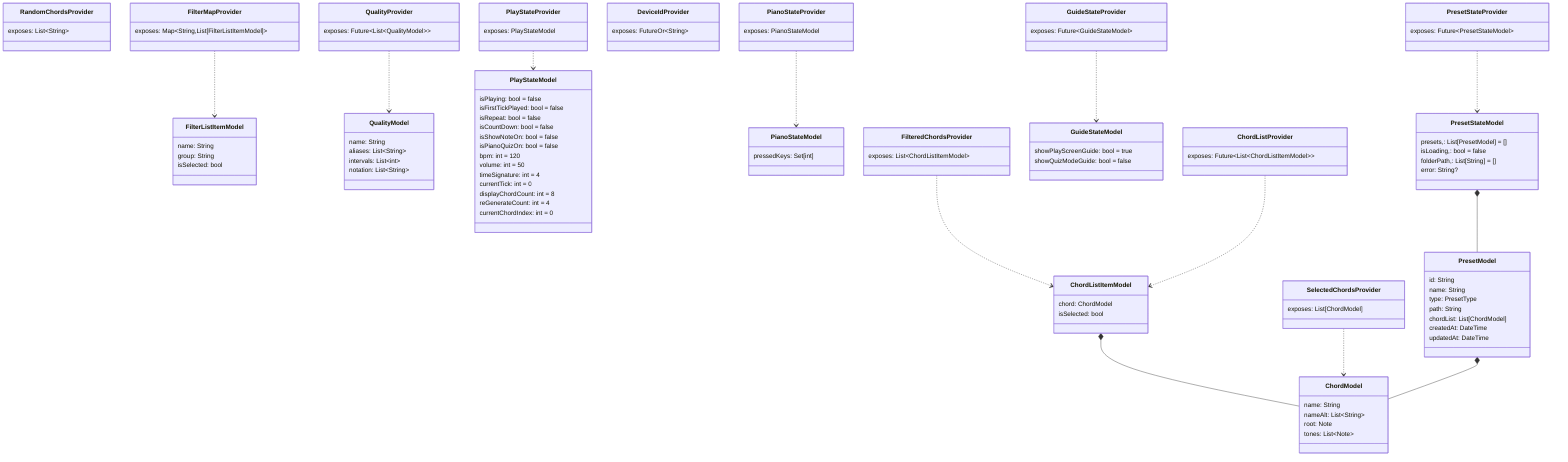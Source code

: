 classDiagram

%% Models
    class FilterListItemModel{
        name: String
        group: String
        isSelected: bool
    }
    class QualityModel{
        name: String
        aliases: List~String~
        intervals: List~int~
        notation: List~String~
    }
    class ChordModel{
        name: String
        nameAlt: List~String~
        root: Note
        tones: List~Note~
    }
    class ChordListItemModel{
        chord: ChordModel
        isSelected: bool
    }
    class PlayStateModel{
        isPlaying: bool = false
        isFirstTickPlayed: bool = false
        isRepeat: bool = false
        isCountDown: bool = false
        isShowNoteOn: bool = false
        isPianoQuizOn: bool = false
        bpm: int = 120
        volume: int = 50
        timeSignature: int = 4
        currentTick: int = 0
        displayChordCount: int = 8
        reGenerateCount: int = 4
        currentChordIndex: int = 0
    }
    class PianoStateModel{
        pressedKeys: Set[int]
    }
    class PresetModel{
        id: String
        name: String
        type: PresetType
        path: String
        chordList: List[ChordModel]
        createdAt: DateTime
        updatedAt: DateTime
    }
    class PresetStateModel{
        presets,: List[PresetModel] = []
        isLoading,: bool = false
        folderPath,: List[String] = []
        error: String?
    }
    class GuideStateModel{
        showPlayScreenGuide: bool = true
        showQuizModeGuide: bool = false
    }
    

%% Providers
    class SelectedChordsProvider{
        exposes: List[ChordModel]
    }
    class RandomChordsProvider{
        exposes: List~String~
    }
    class FilteredChordsProvider{
        exposes: List~ChordListItemModel~
    }
    class FilterMapProvider{
        exposes: Map~String,List[FilterListItemModel]~
    }
    class PlayStateProvider{
        exposes: PlayStateModel
    }
    class QualityProvider{
        exposes: Future~List~QualityModel~~
    }
    class ChordListProvider{
        exposes: Future~List~ChordListItemModel~~
    }
    class DeviceIdProvider{
        exposes: FutureOr~String~
    }
    class PianoStateProvider{
        exposes: PianoStateModel
    }
    class PresetStateProvider{
        exposes: Future~PresetStateModel~
    }
    class GuideStateProvider{
        exposes: Future~GuideStateModel~
    }
    

%% Relationships
    ChordListItemModel *-- ChordModel
    SelectedChordsProvider ..> ChordModel
    FilteredChordsProvider ..> ChordListItemModel
    FilterMapProvider ..> FilterListItemModel
    PlayStateProvider ..> PlayStateModel
    QualityProvider ..> QualityModel
    ChordListProvider ..> ChordListItemModel
    PianoStateProvider ..> PianoStateModel
    PresetStateProvider ..> PresetStateModel
    PresetModel *-- ChordModel
    PresetStateModel *-- PresetModel
    GuideStateProvider ..> GuideStateModel
